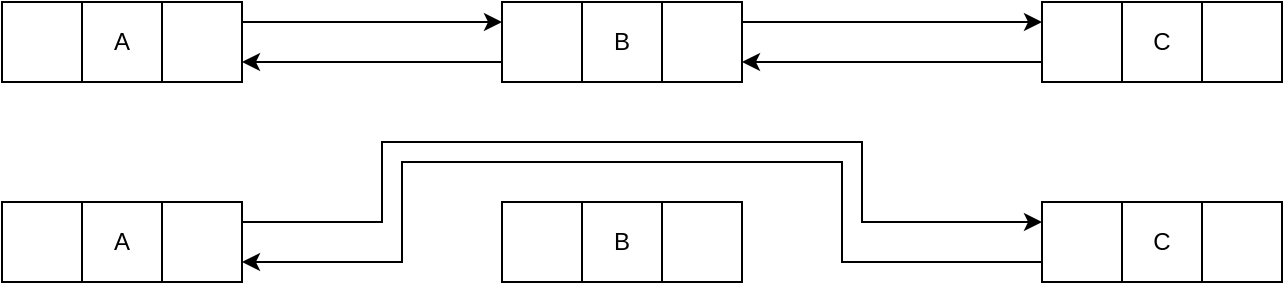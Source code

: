 <mxfile version="16.6.1" type="device"><diagram id="BQ02ZawfR0n1oK3PECwO" name="Page-1"><mxGraphModel dx="1182" dy="687" grid="1" gridSize="10" guides="1" tooltips="1" connect="1" arrows="1" fold="1" page="1" pageScale="1" pageWidth="827" pageHeight="1169" math="0" shadow="0"><root><mxCell id="0"/><mxCell id="1" parent="0"/><mxCell id="Ic1CDL8QGTO8CDBABKFn-4" style="edgeStyle=orthogonalEdgeStyle;rounded=0;orthogonalLoop=1;jettySize=auto;html=1;exitX=1;exitY=0.25;exitDx=0;exitDy=0;entryX=0;entryY=0.25;entryDx=0;entryDy=0;" edge="1" parent="1" source="Ic1CDL8QGTO8CDBABKFn-1" target="Ic1CDL8QGTO8CDBABKFn-2"><mxGeometry relative="1" as="geometry"/></mxCell><mxCell id="Ic1CDL8QGTO8CDBABKFn-1" value="A" style="shape=process;whiteSpace=wrap;html=1;backgroundOutline=1;size=0.333;" vertex="1" parent="1"><mxGeometry x="70" y="120" width="120" height="40" as="geometry"/></mxCell><mxCell id="Ic1CDL8QGTO8CDBABKFn-5" style="edgeStyle=orthogonalEdgeStyle;rounded=0;orthogonalLoop=1;jettySize=auto;html=1;exitX=0;exitY=0.75;exitDx=0;exitDy=0;entryX=1;entryY=0.75;entryDx=0;entryDy=0;" edge="1" parent="1" source="Ic1CDL8QGTO8CDBABKFn-2" target="Ic1CDL8QGTO8CDBABKFn-1"><mxGeometry relative="1" as="geometry"/></mxCell><mxCell id="Ic1CDL8QGTO8CDBABKFn-6" style="edgeStyle=orthogonalEdgeStyle;rounded=0;orthogonalLoop=1;jettySize=auto;html=1;exitX=1;exitY=0.25;exitDx=0;exitDy=0;entryX=0;entryY=0.25;entryDx=0;entryDy=0;" edge="1" parent="1" source="Ic1CDL8QGTO8CDBABKFn-2" target="Ic1CDL8QGTO8CDBABKFn-3"><mxGeometry relative="1" as="geometry"/></mxCell><mxCell id="Ic1CDL8QGTO8CDBABKFn-2" value="B" style="shape=process;whiteSpace=wrap;html=1;backgroundOutline=1;size=0.333;" vertex="1" parent="1"><mxGeometry x="320" y="120" width="120" height="40" as="geometry"/></mxCell><mxCell id="Ic1CDL8QGTO8CDBABKFn-7" style="edgeStyle=orthogonalEdgeStyle;rounded=0;orthogonalLoop=1;jettySize=auto;html=1;exitX=0;exitY=0.75;exitDx=0;exitDy=0;entryX=1;entryY=0.75;entryDx=0;entryDy=0;" edge="1" parent="1" source="Ic1CDL8QGTO8CDBABKFn-3" target="Ic1CDL8QGTO8CDBABKFn-2"><mxGeometry relative="1" as="geometry"/></mxCell><mxCell id="Ic1CDL8QGTO8CDBABKFn-3" value="C" style="shape=process;whiteSpace=wrap;html=1;backgroundOutline=1;size=0.333;" vertex="1" parent="1"><mxGeometry x="590" y="120" width="120" height="40" as="geometry"/></mxCell><mxCell id="Ic1CDL8QGTO8CDBABKFn-15" style="edgeStyle=orthogonalEdgeStyle;rounded=0;orthogonalLoop=1;jettySize=auto;html=1;exitX=1;exitY=0.25;exitDx=0;exitDy=0;entryX=0;entryY=0.25;entryDx=0;entryDy=0;" edge="1" parent="1" source="Ic1CDL8QGTO8CDBABKFn-9" target="Ic1CDL8QGTO8CDBABKFn-14"><mxGeometry relative="1" as="geometry"><Array as="points"><mxPoint x="260" y="230"/><mxPoint x="260" y="190"/><mxPoint x="500" y="190"/><mxPoint x="500" y="230"/></Array></mxGeometry></mxCell><mxCell id="Ic1CDL8QGTO8CDBABKFn-9" value="A" style="shape=process;whiteSpace=wrap;html=1;backgroundOutline=1;size=0.333;" vertex="1" parent="1"><mxGeometry x="70" y="220" width="120" height="40" as="geometry"/></mxCell><mxCell id="Ic1CDL8QGTO8CDBABKFn-12" value="B" style="shape=process;whiteSpace=wrap;html=1;backgroundOutline=1;size=0.333;" vertex="1" parent="1"><mxGeometry x="320" y="220" width="120" height="40" as="geometry"/></mxCell><mxCell id="Ic1CDL8QGTO8CDBABKFn-16" style="edgeStyle=orthogonalEdgeStyle;rounded=0;orthogonalLoop=1;jettySize=auto;html=1;exitX=0;exitY=0.75;exitDx=0;exitDy=0;entryX=1;entryY=0.75;entryDx=0;entryDy=0;" edge="1" parent="1" source="Ic1CDL8QGTO8CDBABKFn-14" target="Ic1CDL8QGTO8CDBABKFn-9"><mxGeometry relative="1" as="geometry"><Array as="points"><mxPoint x="490" y="250"/><mxPoint x="490" y="200"/><mxPoint x="270" y="200"/><mxPoint x="270" y="250"/></Array></mxGeometry></mxCell><mxCell id="Ic1CDL8QGTO8CDBABKFn-14" value="C" style="shape=process;whiteSpace=wrap;html=1;backgroundOutline=1;size=0.333;" vertex="1" parent="1"><mxGeometry x="590" y="220" width="120" height="40" as="geometry"/></mxCell></root></mxGraphModel></diagram></mxfile>